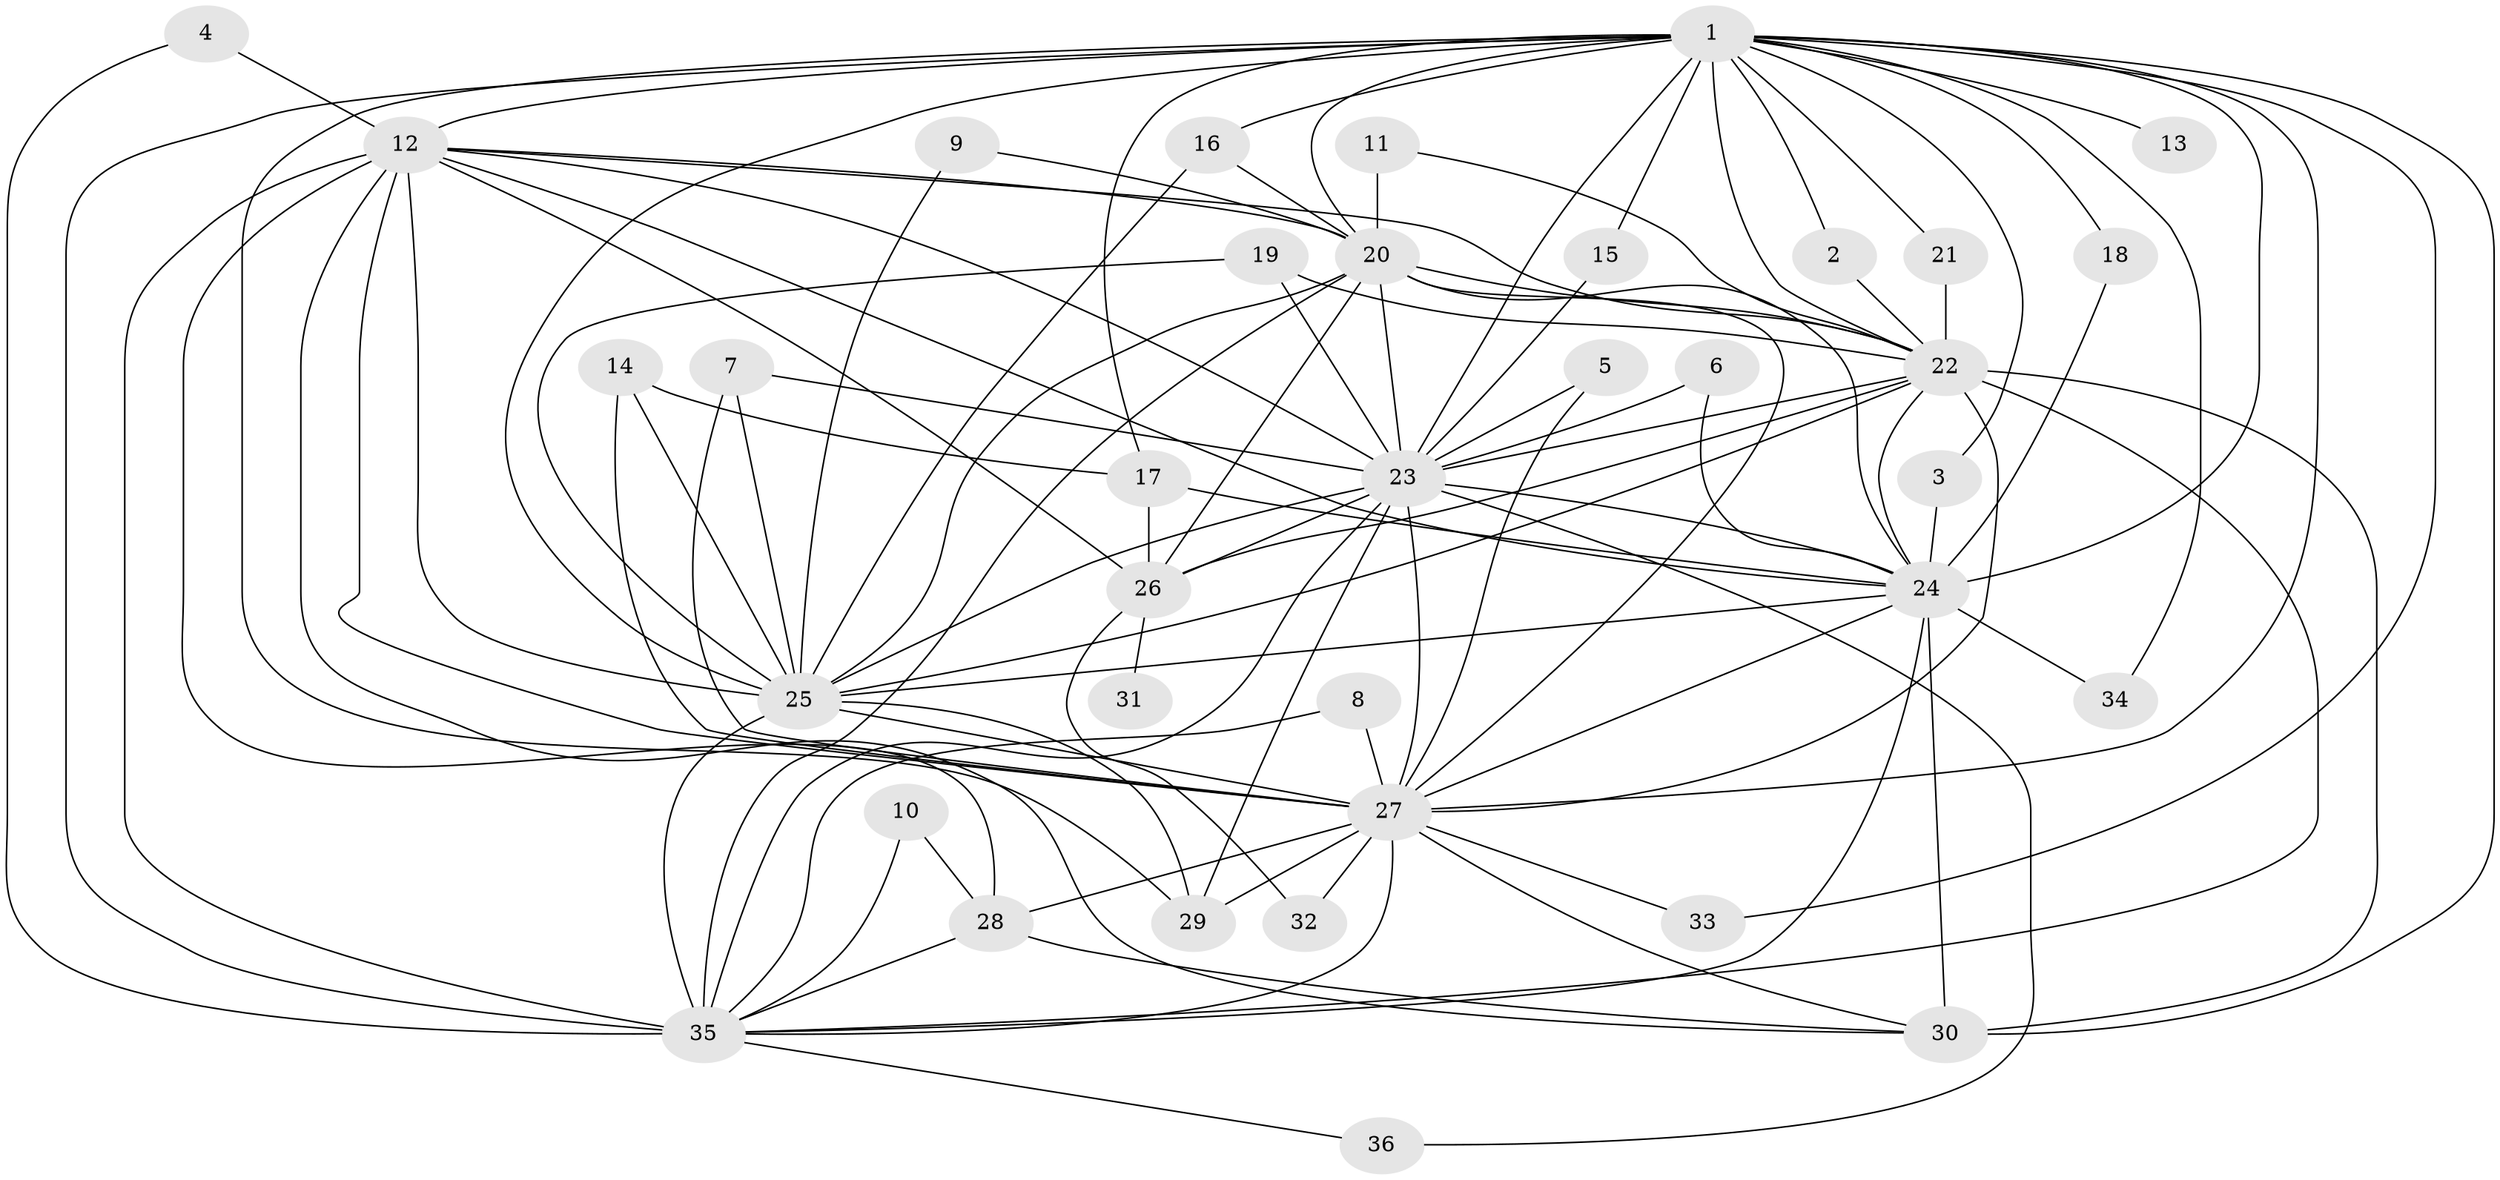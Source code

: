 // original degree distribution, {16: 0.056338028169014086, 21: 0.028169014084507043, 20: 0.014084507042253521, 17: 0.014084507042253521, 15: 0.014084507042253521, 18: 0.014084507042253521, 2: 0.5352112676056338, 3: 0.23943661971830985, 9: 0.014084507042253521, 4: 0.04225352112676056, 5: 0.028169014084507043}
// Generated by graph-tools (version 1.1) at 2025/25/03/09/25 03:25:47]
// undirected, 36 vertices, 102 edges
graph export_dot {
graph [start="1"]
  node [color=gray90,style=filled];
  1;
  2;
  3;
  4;
  5;
  6;
  7;
  8;
  9;
  10;
  11;
  12;
  13;
  14;
  15;
  16;
  17;
  18;
  19;
  20;
  21;
  22;
  23;
  24;
  25;
  26;
  27;
  28;
  29;
  30;
  31;
  32;
  33;
  34;
  35;
  36;
  1 -- 2 [weight=1.0];
  1 -- 3 [weight=1.0];
  1 -- 12 [weight=3.0];
  1 -- 13 [weight=1.0];
  1 -- 15 [weight=1.0];
  1 -- 16 [weight=1.0];
  1 -- 17 [weight=1.0];
  1 -- 18 [weight=1.0];
  1 -- 20 [weight=2.0];
  1 -- 21 [weight=1.0];
  1 -- 22 [weight=2.0];
  1 -- 23 [weight=2.0];
  1 -- 24 [weight=3.0];
  1 -- 25 [weight=2.0];
  1 -- 27 [weight=2.0];
  1 -- 29 [weight=1.0];
  1 -- 30 [weight=2.0];
  1 -- 33 [weight=1.0];
  1 -- 34 [weight=2.0];
  1 -- 35 [weight=4.0];
  2 -- 22 [weight=1.0];
  3 -- 24 [weight=1.0];
  4 -- 12 [weight=1.0];
  4 -- 35 [weight=1.0];
  5 -- 23 [weight=1.0];
  5 -- 27 [weight=1.0];
  6 -- 23 [weight=1.0];
  6 -- 24 [weight=1.0];
  7 -- 23 [weight=1.0];
  7 -- 25 [weight=1.0];
  7 -- 27 [weight=1.0];
  8 -- 27 [weight=1.0];
  8 -- 35 [weight=1.0];
  9 -- 20 [weight=1.0];
  9 -- 25 [weight=1.0];
  10 -- 28 [weight=1.0];
  10 -- 35 [weight=1.0];
  11 -- 20 [weight=2.0];
  11 -- 22 [weight=1.0];
  12 -- 20 [weight=1.0];
  12 -- 22 [weight=1.0];
  12 -- 23 [weight=1.0];
  12 -- 24 [weight=1.0];
  12 -- 25 [weight=3.0];
  12 -- 26 [weight=1.0];
  12 -- 27 [weight=1.0];
  12 -- 28 [weight=1.0];
  12 -- 30 [weight=1.0];
  12 -- 35 [weight=1.0];
  14 -- 17 [weight=1.0];
  14 -- 25 [weight=1.0];
  14 -- 27 [weight=1.0];
  15 -- 23 [weight=1.0];
  16 -- 20 [weight=1.0];
  16 -- 25 [weight=1.0];
  17 -- 24 [weight=1.0];
  17 -- 26 [weight=2.0];
  18 -- 24 [weight=1.0];
  19 -- 22 [weight=1.0];
  19 -- 23 [weight=1.0];
  19 -- 25 [weight=1.0];
  20 -- 22 [weight=2.0];
  20 -- 23 [weight=2.0];
  20 -- 24 [weight=2.0];
  20 -- 25 [weight=1.0];
  20 -- 26 [weight=1.0];
  20 -- 27 [weight=1.0];
  20 -- 35 [weight=1.0];
  21 -- 22 [weight=1.0];
  22 -- 23 [weight=1.0];
  22 -- 24 [weight=1.0];
  22 -- 25 [weight=1.0];
  22 -- 26 [weight=1.0];
  22 -- 27 [weight=1.0];
  22 -- 30 [weight=2.0];
  22 -- 35 [weight=1.0];
  23 -- 24 [weight=1.0];
  23 -- 25 [weight=2.0];
  23 -- 26 [weight=1.0];
  23 -- 27 [weight=1.0];
  23 -- 29 [weight=1.0];
  23 -- 35 [weight=1.0];
  23 -- 36 [weight=1.0];
  24 -- 25 [weight=1.0];
  24 -- 27 [weight=1.0];
  24 -- 30 [weight=1.0];
  24 -- 34 [weight=1.0];
  24 -- 35 [weight=1.0];
  25 -- 27 [weight=2.0];
  25 -- 29 [weight=1.0];
  25 -- 35 [weight=2.0];
  26 -- 31 [weight=1.0];
  26 -- 32 [weight=1.0];
  27 -- 28 [weight=1.0];
  27 -- 29 [weight=1.0];
  27 -- 30 [weight=1.0];
  27 -- 32 [weight=1.0];
  27 -- 33 [weight=1.0];
  27 -- 35 [weight=1.0];
  28 -- 30 [weight=1.0];
  28 -- 35 [weight=1.0];
  35 -- 36 [weight=1.0];
}
